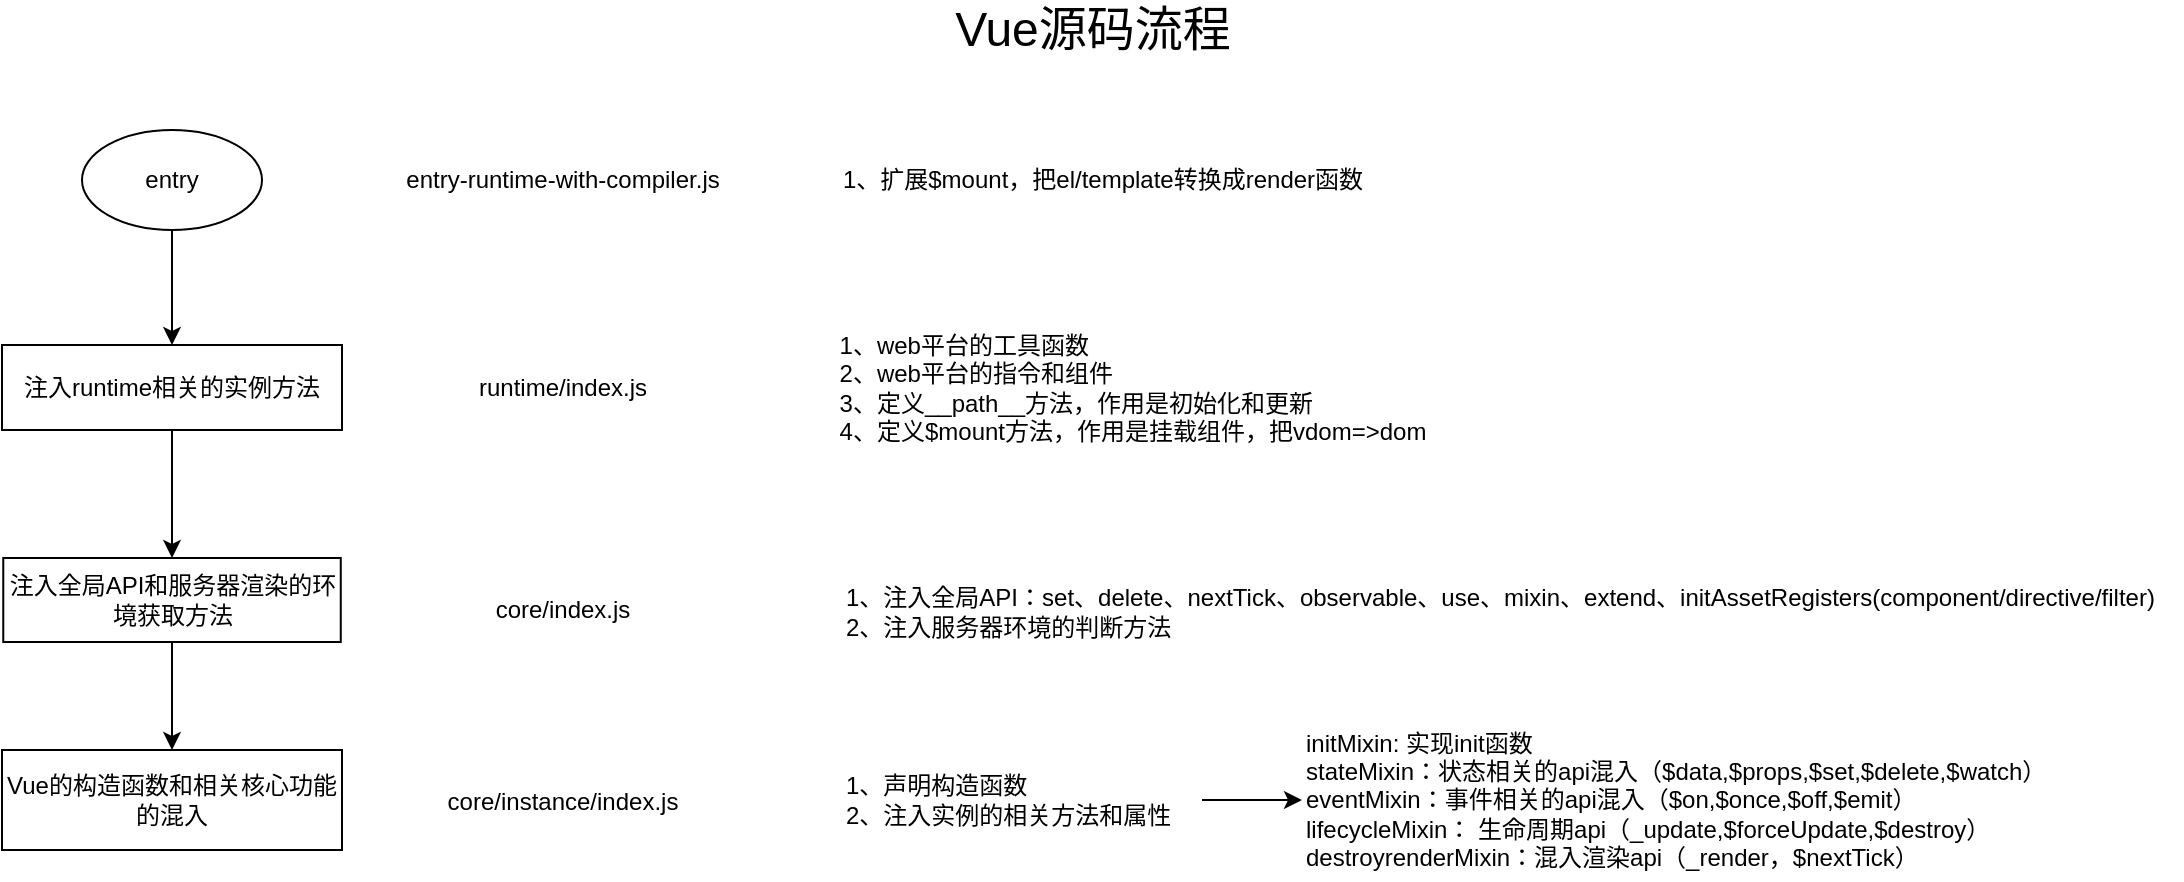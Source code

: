 <mxfile version="13.1.3">
    <diagram id="6hGFLwfOUW9BJ-s0fimq" name="Page-1">
        <mxGraphModel dx="1809" dy="972" grid="1" gridSize="10" guides="1" tooltips="1" connect="1" arrows="1" fold="1" page="1" pageScale="1" pageWidth="1169" pageHeight="827" math="0" shadow="0">
            <root>
                <mxCell id="0"/>
                <mxCell id="1" parent="0"/>
                <mxCell id="2" value="&lt;span style=&quot;font-size: 24px&quot;&gt;Vue源码流程&lt;/span&gt;" style="text;html=1;align=center;verticalAlign=middle;resizable=0;points=[];autosize=1;" vertex="1" parent="1">
                    <mxGeometry x="510" y="40" width="150" height="20" as="geometry"/>
                </mxCell>
                <mxCell id="3" style="edgeStyle=orthogonalEdgeStyle;rounded=0;orthogonalLoop=1;jettySize=auto;html=1;exitX=0.5;exitY=1;exitDx=0;exitDy=0;entryX=0.5;entryY=0;entryDx=0;entryDy=0;" edge="1" parent="1" source="4" target="6">
                    <mxGeometry relative="1" as="geometry"/>
                </mxCell>
                <mxCell id="4" value="entry" style="ellipse;whiteSpace=wrap;html=1;" vertex="1" parent="1">
                    <mxGeometry x="80" y="100" width="90" height="50" as="geometry"/>
                </mxCell>
                <mxCell id="5" style="edgeStyle=orthogonalEdgeStyle;rounded=0;orthogonalLoop=1;jettySize=auto;html=1;entryX=0.5;entryY=0;entryDx=0;entryDy=0;" edge="1" parent="1" source="6" target="12">
                    <mxGeometry relative="1" as="geometry"/>
                </mxCell>
                <mxCell id="6" value="注入runtime相关的实例方法" style="rounded=0;whiteSpace=wrap;html=1;" vertex="1" parent="1">
                    <mxGeometry x="40" y="207.5" width="170" height="42.5" as="geometry"/>
                </mxCell>
                <mxCell id="7" value="entry-runtime-with-compiler.js" style="text;html=1;align=center;verticalAlign=middle;resizable=0;points=[];autosize=1;" vertex="1" parent="1">
                    <mxGeometry x="235" y="115" width="170" height="20" as="geometry"/>
                </mxCell>
                <mxCell id="8" value="1、扩展$mount，把el/template转换成render函数" style="text;html=1;align=center;verticalAlign=middle;resizable=0;points=[];autosize=1;" vertex="1" parent="1">
                    <mxGeometry x="450" y="115" width="280" height="20" as="geometry"/>
                </mxCell>
                <mxCell id="9" value="runtime/index.js" style="text;html=1;align=center;verticalAlign=middle;resizable=0;points=[];autosize=1;" vertex="1" parent="1">
                    <mxGeometry x="270" y="218.75" width="100" height="20" as="geometry"/>
                </mxCell>
                <mxCell id="10" value="&lt;div style=&quot;text-align: left&quot;&gt;&lt;span&gt;1、web平台的工具函数&lt;/span&gt;&lt;/div&gt;&lt;div style=&quot;text-align: left&quot;&gt;&lt;span&gt;2、web平台的指令和组件&lt;/span&gt;&lt;/div&gt;&lt;div style=&quot;text-align: left&quot;&gt;&lt;span&gt;3、定义__path__方法，作用是初始化和更新&lt;br&gt;4、定义$mount方法，作用是挂载组件，把vdom=&amp;gt;dom&lt;/span&gt;&lt;/div&gt;" style="text;html=1;align=center;verticalAlign=middle;resizable=0;points=[];autosize=1;" vertex="1" parent="1">
                    <mxGeometry x="450" y="198.75" width="310" height="60" as="geometry"/>
                </mxCell>
                <mxCell id="11" style="edgeStyle=orthogonalEdgeStyle;rounded=0;orthogonalLoop=1;jettySize=auto;html=1;exitX=0.5;exitY=1;exitDx=0;exitDy=0;entryX=0.5;entryY=0;entryDx=0;entryDy=0;" edge="1" parent="1" source="12" target="15">
                    <mxGeometry relative="1" as="geometry"/>
                </mxCell>
                <mxCell id="12" value="注入全局API和服务器渲染的环境获取方法" style="rounded=0;whiteSpace=wrap;html=1;" vertex="1" parent="1">
                    <mxGeometry x="40.63" y="314" width="168.75" height="42" as="geometry"/>
                </mxCell>
                <mxCell id="13" value="core/index.js" style="text;html=1;align=center;verticalAlign=middle;resizable=0;points=[];autosize=1;" vertex="1" parent="1">
                    <mxGeometry x="280" y="330" width="80" height="20" as="geometry"/>
                </mxCell>
                <mxCell id="14" value="1、注入全局API：set、delete、nextTick、observable、&lt;span&gt;use、mixin、extend、initAssetRegisters(component/directive/filter)&lt;/span&gt;&lt;span&gt;&lt;br&gt;&lt;/span&gt;2、注入服务器环境的判断方法" style="text;html=1;align=left;verticalAlign=middle;resizable=0;points=[];autosize=1;" vertex="1" parent="1">
                    <mxGeometry x="460" y="326" width="670" height="30" as="geometry"/>
                </mxCell>
                <mxCell id="15" value="Vue的构造函数和相关核心功能的混入" style="rounded=0;whiteSpace=wrap;html=1;" vertex="1" parent="1">
                    <mxGeometry x="40" y="410" width="170" height="50" as="geometry"/>
                </mxCell>
                <mxCell id="16" value="core/instance/index.js" style="text;html=1;align=center;verticalAlign=middle;resizable=0;points=[];autosize=1;" vertex="1" parent="1">
                    <mxGeometry x="255" y="426" width="130" height="20" as="geometry"/>
                </mxCell>
                <mxCell id="17" style="edgeStyle=orthogonalEdgeStyle;rounded=0;orthogonalLoop=1;jettySize=auto;html=1;" edge="1" parent="1" source="18" target="19">
                    <mxGeometry relative="1" as="geometry"/>
                </mxCell>
                <mxCell id="18" value="1、声明构造函数&lt;br&gt;&lt;div&gt;&lt;span&gt;2、注入实例的相关方法和属性&lt;/span&gt;&lt;/div&gt;" style="text;html=1;align=left;verticalAlign=middle;resizable=0;points=[];autosize=1;" vertex="1" parent="1">
                    <mxGeometry x="460" y="420" width="180" height="30" as="geometry"/>
                </mxCell>
                <mxCell id="19" value="initMixin: 实现init函数&lt;br&gt;stateMixin：状态相关的api混入（$data,$props,$set,$delete,$watch）&lt;br&gt;eventMixin：事件相关的api混入（$on,$once,$off,$emit）&lt;br&gt;lifecycleMixin： 生命周期api（_update,$forceUpdate,$destroy）&lt;br&gt;destroyrenderMixin：混入渲染api（_render，$nextTick）" style="text;html=1;align=left;verticalAlign=middle;resizable=0;points=[];autosize=1;" vertex="1" parent="1">
                    <mxGeometry x="690" y="395" width="390" height="80" as="geometry"/>
                </mxCell>
            </root>
        </mxGraphModel>
    </diagram>
</mxfile>